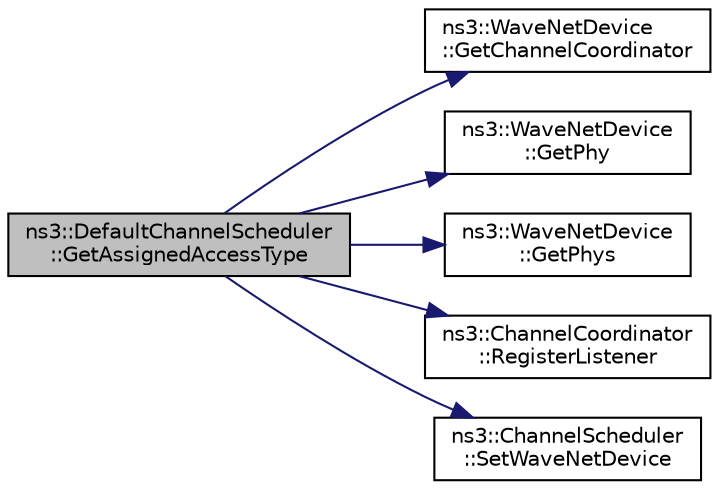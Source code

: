 digraph "ns3::DefaultChannelScheduler::GetAssignedAccessType"
{
 // LATEX_PDF_SIZE
  edge [fontname="Helvetica",fontsize="10",labelfontname="Helvetica",labelfontsize="10"];
  node [fontname="Helvetica",fontsize="10",shape=record];
  rankdir="LR";
  Node1 [label="ns3::DefaultChannelScheduler\l::GetAssignedAccessType",height=0.2,width=0.4,color="black", fillcolor="grey75", style="filled", fontcolor="black",tooltip=" "];
  Node1 -> Node2 [color="midnightblue",fontsize="10",style="solid",fontname="Helvetica"];
  Node2 [label="ns3::WaveNetDevice\l::GetChannelCoordinator",height=0.2,width=0.4,color="black", fillcolor="white", style="filled",URL="$classns3_1_1_wave_net_device.html#aa3edd1b02f0a039cd6e53d0d71139b77",tooltip=" "];
  Node1 -> Node3 [color="midnightblue",fontsize="10",style="solid",fontname="Helvetica"];
  Node3 [label="ns3::WaveNetDevice\l::GetPhy",height=0.2,width=0.4,color="black", fillcolor="white", style="filled",URL="$classns3_1_1_wave_net_device.html#a2cf2753b35b5f0ad2257dd6041d6ee12",tooltip=" "];
  Node1 -> Node4 [color="midnightblue",fontsize="10",style="solid",fontname="Helvetica"];
  Node4 [label="ns3::WaveNetDevice\l::GetPhys",height=0.2,width=0.4,color="black", fillcolor="white", style="filled",URL="$classns3_1_1_wave_net_device.html#a4b7ca83701873649815e2d3f1c363d3f",tooltip=" "];
  Node1 -> Node5 [color="midnightblue",fontsize="10",style="solid",fontname="Helvetica"];
  Node5 [label="ns3::ChannelCoordinator\l::RegisterListener",height=0.2,width=0.4,color="black", fillcolor="white", style="filled",URL="$classns3_1_1_channel_coordinator.html#affe23981ad449a98c6349cffc690ef6c",tooltip=" "];
  Node1 -> Node6 [color="midnightblue",fontsize="10",style="solid",fontname="Helvetica"];
  Node6 [label="ns3::ChannelScheduler\l::SetWaveNetDevice",height=0.2,width=0.4,color="black", fillcolor="white", style="filled",URL="$classns3_1_1_channel_scheduler.html#ab4eb73cab44db60e732ca698eb075620",tooltip=" "];
}
